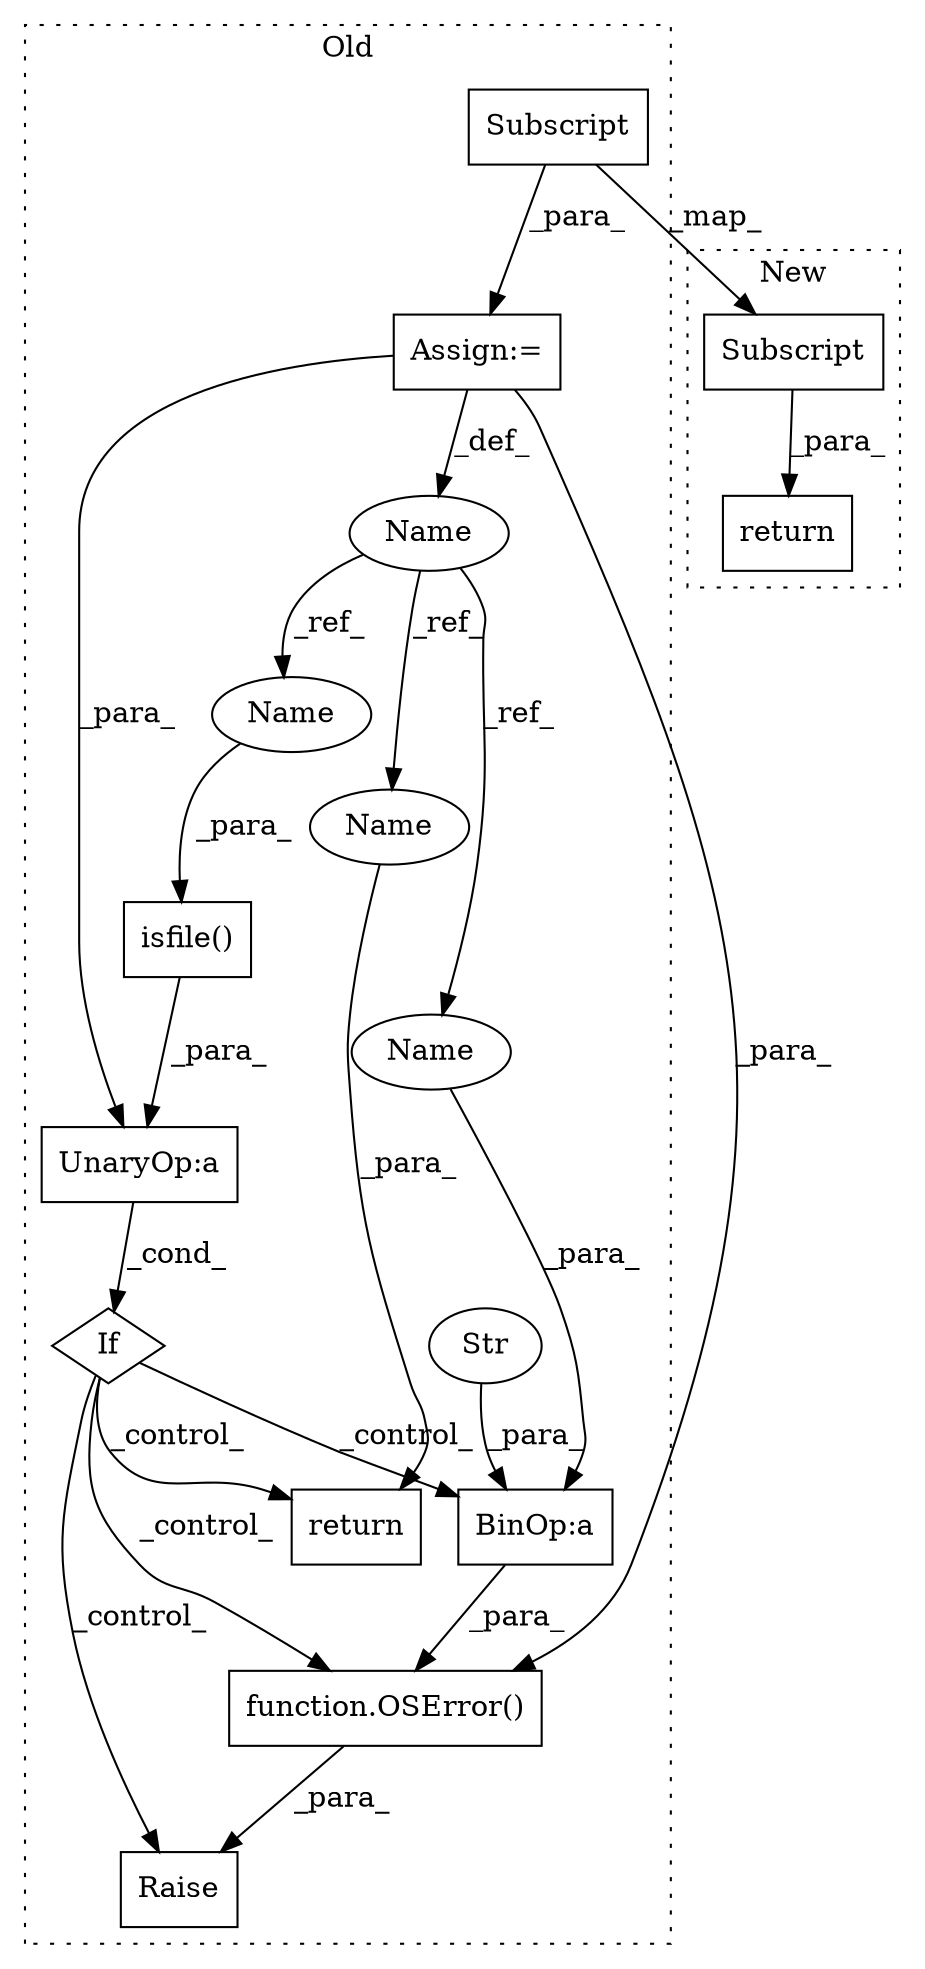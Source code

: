 digraph G {
subgraph cluster0 {
1 [label="isfile()" a="75" s="19886,19912" l="15,1" shape="box"];
3 [label="If" a="96" s="19879" l="3" shape="diamond"];
4 [label="return" a="93" s="19997" l="7" shape="box"];
5 [label="Raise" a="91" s="19923" l="6" shape="box"];
6 [label="UnaryOp:a" a="61" s="19882" l="31" shape="box"];
7 [label="BinOp:a" a="82" s="19976" l="3" shape="box"];
8 [label="Str" a="66" s="19937" l="39" shape="ellipse"];
9 [label="Name" a="87" s="19815" l="11" shape="ellipse"];
10 [label="function.OSError()" a="75" s="19929,19990" l="8,1" shape="box"];
11 [label="Assign:=" a="68" s="19826" l="3" shape="box"];
13 [label="Subscript" a="63" s="19829,0" l="45,0" shape="box"];
14 [label="Name" a="87" s="19901" l="11" shape="ellipse"];
15 [label="Name" a="87" s="19979" l="11" shape="ellipse"];
16 [label="Name" a="87" s="20004" l="11" shape="ellipse"];
label = "Old";
style="dotted";
}
subgraph cluster1 {
2 [label="return" a="93" s="18906" l="7" shape="box"];
12 [label="Subscript" a="63" s="18913,0" l="45,0" shape="box"];
label = "New";
style="dotted";
}
1 -> 6 [label="_para_"];
3 -> 7 [label="_control_"];
3 -> 5 [label="_control_"];
3 -> 4 [label="_control_"];
3 -> 10 [label="_control_"];
6 -> 3 [label="_cond_"];
7 -> 10 [label="_para_"];
8 -> 7 [label="_para_"];
9 -> 15 [label="_ref_"];
9 -> 14 [label="_ref_"];
9 -> 16 [label="_ref_"];
10 -> 5 [label="_para_"];
11 -> 9 [label="_def_"];
11 -> 10 [label="_para_"];
11 -> 6 [label="_para_"];
12 -> 2 [label="_para_"];
13 -> 12 [label="_map_"];
13 -> 11 [label="_para_"];
14 -> 1 [label="_para_"];
15 -> 7 [label="_para_"];
16 -> 4 [label="_para_"];
}